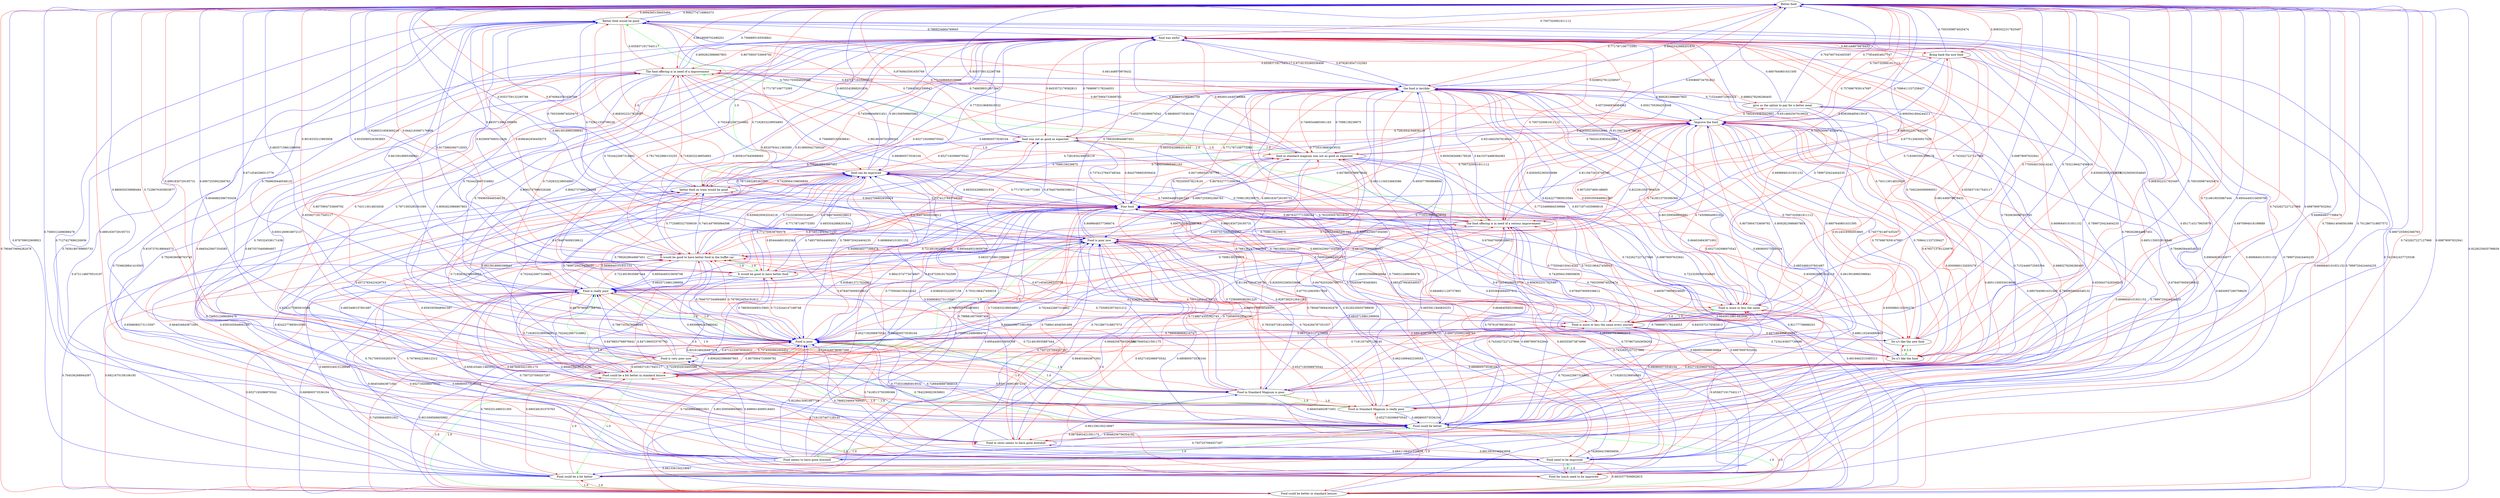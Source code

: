 digraph rawGraph {
"Better food";"Better food would be good";"Bring back the nice food";"Do n't like the new food";"Do n't like the food";"Food could be a bit better in standard leisure";"Food could be better in standard leisure";"Food could be better";"Food could be a bit better";"Food for lunch need to be improved";"Food need to be improved";"Food in Standard Magnum is really poor";"Food in Standard Magnum is poor";"Food is poor";"Food is really poor";"Food in resto seems to have gone downhill";"Food seems to have gone downhill";"Food is more or less the same every journey";"Food is more or less the same";"Food is very poor now";"Food is poor now";"Improve the food";"It would be good to have better food in the buffet car";"It would be good to have better food";"Poor food";"The food offering is in need of a serious improvement";"The food offering is in need of a improvement";"better food on train would be good";"food can be improved";"food in standard magnum was not as good as expected";"food was not as good as expected";"food was awful";"give us the option to pay for a better meal";"the food is terrible";"Better food" -> "Better food would be good" [label=0.9094365158455484] [color=red]
"Better food would be good" -> "Better food" [label=0.9062774716860373] [color=blue]
"Better food" -> "Bring back the nice food" [label=0.8083022317625497] [color=red]
"Bring back the nice food" -> "Better food" [label=0.7003309874020474] [color=blue]
"Do n't like the new food" -> "Do n't like the food" [label=1.0] [color=green]
"Do n't like the food" -> "Do n't like the new food" [label=1.0] [color=red]
"Better food" -> "Do n't like the new food" [label=0.8300629562024219] [color=red]
"Better food" -> "Do n't like the food" [label=0.8083022317625497] [color=red]
"Do n't like the new food" -> "Better food" [label=0.7223256500354845] [color=blue]
"Do n't like the food" -> "Better food" [label=0.7003309874020474] [color=blue]
"Food could be a bit better in standard leisure" -> "Food could be better in standard leisure" [label=1.0] [color=green]
"Food could be better in standard leisure" -> "Food could be better" [label=1.0] [color=green]
"Food could be a bit better in standard leisure" -> "Food could be a bit better" [label=1.0] [color=green]
"Food could be a bit better" -> "Food could be better" [label=1.0] [color=green]
"Food could be a bit better in standard leisure" -> "Food could be better" [label=1.0] [color=green]
"Food could be better in standard leisure" -> "Food could be a bit better in standard leisure" [label=1.0] [color=red]
"Food could be better in standard leisure" -> "Food could be a bit better" [label=1.0] [color=red]
"Food could be better" -> "Food could be a bit better in standard leisure" [label=1.0] [color=red]
"Food could be better" -> "Food could be better in standard leisure" [label=1.0] [color=red]
"Food could be better" -> "Food could be a bit better" [label=1.0] [color=red]
"Food could be a bit better" -> "Food could be a bit better in standard leisure" [label=1.0] [color=red]
"Food could be a bit better" -> "Food could be better in standard leisure" [label=1.0] [color=red]
"Better food" -> "Food could be a bit better in standard leisure" [label=0.7228676305853677] [color=red]
"Better food" -> "Food could be better in standard leisure" [label=0.7904670694282478] [color=red]
"Better food would be good" -> "Food could be better" [label=0.8517143179655879] [color=blue]
"Food could be a bit better in standard leisure" -> "Better food" [label=0.880650539888484] [color=blue]
"Food could be a bit better in standard leisure" -> "Better food would be good" [label=0.8046882586755438] [color=blue]
"Food could be better in standard leisure" -> "Better food" [label=0.9228235655798839] [color=blue]
"Food could be better in standard leisure" -> "Better food would be good" [label=0.7413822437725538] [color=blue]
"Food could be better" -> "Better food" [label=0.9496648377398474] [color=blue]
"Food could be better" -> "Better food would be good" [label=0.6970994018199889] [color=blue]
"Food could be a bit better" -> "Better food" [label=0.876709032608921] [color=blue]
"Food could be a bit better" -> "Better food would be good" [label=0.7656180789895733] [color=blue]
"Food for lunch need to be improved" -> "Food need to be improved" [label=1.0] [color=green]
"Food need to be improved" -> "Food for lunch need to be improved" [label=1.0] [color=red]
"Better food" -> "Food for lunch need to be improved" [label=0.7432627227127968] [color=red]
"Better food" -> "Food need to be improved" [label=0.6891830729195731] [color=red]
"Food could be better" -> "Food for lunch need to be improved" [label=0.7428564159656856] [color=red]
"Food for lunch need to be improved" -> "Better food" [label=0.69879097632941] [color=blue]
"Food need to be improved" -> "Better food" [label=0.6907255902366763] [color=blue]
"Food need to be improved" -> "Food could be a bit better in standard leisure" [label=0.7191357407128145] [color=red]
"Food need to be improved" -> "Food could be better in standard leisure" [label=0.6633377936902815] [color=red]
"Food in Standard Magnum is really poor" -> "Food in Standard Magnum is poor" [label=1.0] [color=green]
"Food in Standard Magnum is poor" -> "Food is poor" [label=1.0] [color=green]
"Food in Standard Magnum is really poor" -> "Food is really poor" [label=1.0] [color=green]
"Food is really poor" -> "Food is poor" [label=1.0] [color=green]
"Food in Standard Magnum is really poor" -> "Food is poor" [label=1.0] [color=green]
"Food in Standard Magnum is poor" -> "Food in Standard Magnum is really poor" [label=1.0] [color=red]
"Food in Standard Magnum is poor" -> "Food is really poor" [label=1.0] [color=red]
"Food is poor" -> "Food in Standard Magnum is really poor" [label=1.0] [color=red]
"Food is poor" -> "Food in Standard Magnum is poor" [label=1.0] [color=red]
"Food is poor" -> "Food is really poor" [label=1.0] [color=red]
"Food is really poor" -> "Food in Standard Magnum is really poor" [label=1.0] [color=red]
"Food is really poor" -> "Food in Standard Magnum is poor" [label=1.0] [color=red]
"Better food" -> "Food in Standard Magnum is really poor" [label=0.7432627227127968] [color=red]
"Better food" -> "Food in Standard Magnum is poor" [label=0.7214919035887444] [color=red]
"Better food would be good" -> "Food is poor" [label=0.7949659446548132] [color=blue]
"Better food would be good" -> "Food is really poor" [label=0.6615918995398941] [color=blue]
"Food could be a bit better in standard leisure" -> "Food in Standard Magnum is poor" [label=0.6501269918872137] [color=blue]
"Food could be a bit better in standard leisure" -> "Food is poor" [label=0.8092823986807803] [color=blue]
"Food could be a bit better in standard leisure" -> "Food is really poor" [label=0.7024422667316862] [color=blue]
"Food could be better in standard leisure" -> "Food is poor" [label=0.801509569605982] [color=blue]
"Food could be better in standard leisure" -> "Food is really poor" [label=0.680800573536104] [color=blue]
"Food could be better" -> "Food in Standard Magnum is really poor" [label=0.6527192096970542] [color=red]
"Food could be better" -> "Food is poor" [label=0.7735318685819532] [color=blue]
"Food could be a bit better" -> "Food is poor" [label=0.7955251496531305] [color=blue]
"Food could be a bit better" -> "Food is really poor" [label=0.664034843871001] [color=blue]
"Food for lunch need to be improved" -> "Food is poor" [label=0.801509569605982] [color=blue]
"Food for lunch need to be improved" -> "Food is really poor" [label=0.680800573536104] [color=blue]
"Food need to be improved" -> "Food is poor" [label=0.7869234664769945] [color=blue]
"Food in Standard Magnum is really poor" -> "Better food" [label=0.69879097632941] [color=blue]
"Food in Standard Magnum is really poor" -> "Food could be better" [label=0.680800573536104] [color=blue]
"Food in Standard Magnum is poor" -> "Better food" [label=0.6954449310659708] [color=blue]
"Food in Standard Magnum is poor" -> "Food could be better" [label=0.664034843871001] [color=blue]
"Food is poor" -> "Better food" [label=0.6714540286513779] [color=blue]
"Food is poor" -> "Food could be a bit better in standard leisure" [label=0.8075904733609792] [color=red]
"Food is poor" -> "Food could be better in standard leisure" [label=0.745096649931921] [color=red]
"Food is poor" -> "Food could be a bit better" [label=0.690248191070763] [color=red]
"Food is poor" -> "Food for lunch need to be improved" [label=0.745096649931921] [color=red]
"Food is really poor" -> "Better food" [label=0.6835715861299956] [color=blue]
"Food is really poor" -> "Food could be a bit better in standard leisure" [label=0.7192833238954893] [color=red]
"Food is really poor" -> "Food could be better in standard leisure" [label=0.6527192096970542] [color=red]
"Food is really poor" -> "Food for lunch need to be improved" [label=0.6527192096970542] [color=red]
"Food in resto seems to have gone downhill" -> "Food seems to have gone downhill" [label=1.0] [color=green]
"Food seems to have gone downhill" -> "Food in resto seems to have gone downhill" [label=1.0] [color=red]
"Better food" -> "Food in resto seems to have gone downhill" [label=0.7588414046581688] [color=red]
"Bring back the nice food" -> "Food seems to have gone downhill" [label=0.69940636334977] [color=blue]
"Food could be better" -> "Food in resto seems to have gone downhill" [label=0.6678493421591175] [color=red]
"Food need to be improved" -> "Food in resto seems to have gone downhill" [label=0.6813916156943858] [color=red]
"Food is poor" -> "Food in resto seems to have gone downhill" [label=0.7418515750399366] [color=red]
"Food is really poor" -> "Food in resto seems to have gone downhill" [label=0.6678493421591175] [color=red]
"Food in resto seems to have gone downhill" -> "Better food" [label=0.7012867318857572] [color=blue]
"Food in resto seems to have gone downhill" -> "Food could be better" [label=0.6948256756354192] [color=blue]
"Food in resto seems to have gone downhill" -> "Food need to be improved" [label=0.6841158451316839] [color=blue]
"Food in resto seems to have gone downhill" -> "Food is poor" [label=0.7842290823939801] [color=blue]
"Food in resto seems to have gone downhill" -> "Food is really poor" [label=0.6948256756354192] [color=blue]
"Food seems to have gone downhill" -> "Better food" [label=0.7569312496089478] [color=blue]
"Food seems to have gone downhill" -> "Better food would be good" [label=0.7127427696226936] [color=blue]
"Food seems to have gone downhill" -> "Food could be better" [label=0.7507257094557267] [color=blue]
"Food seems to have gone downhill" -> "Food could be a bit better" [label=0.661336150219067] [color=blue]
"Food seems to have gone downhill" -> "Food in Standard Magnum is poor" [label=0.661336150219067] [color=blue]
"Food seems to have gone downhill" -> "Food is poor" [label=0.8228415081667718] [color=blue]
"Food seems to have gone downhill" -> "Food is really poor" [label=0.7507257094557267] [color=blue]
"Food is more or less the same every journey" -> "Food is more or less the same" [label=1.0] [color=green]
"Food is more or less the same" -> "Food is more or less the same every journey" [label=1.0] [color=red]
"Better food" -> "Food is more or less the same every journey" [label=0.7705040150414242] [color=red]
"Better food" -> "Food is more or less the same" [label=0.7432627227127968] [color=red]
"Bring back the nice food" -> "Food is more or less the same every journey" [label=0.6558371917545117] [color=red]
"Food could be better" -> "Food is more or less the same every journey" [label=0.7192833238954893] [color=red]
"Food could be better" -> "Food is more or less the same" [label=0.6527192096970542] [color=red]
"Food need to be improved" -> "Food is more or less the same every journey" [label=0.6558371917545117] [color=red]
"Food in Standard Magnum is poor" -> "Food is more or less the same every journey" [label=0.6621699462530053] [color=red]
"Food is poor" -> "Food is more or less the same every journey" [label=0.8817363137275908] [color=red]
"Food is poor" -> "Food is more or less the same" [label=0.8453572176582813] [color=red]
"Food is really poor" -> "Food is more or less the same every journey" [label=0.7926506793493601] [color=red]
"Food is really poor" -> "Food is more or less the same" [label=0.7428564159656856] [color=red]
"Food is more or less the same every journey" -> "Better food" [label=0.7032196427456016] [color=blue]
"Food is more or less the same every journey" -> "Do n't like the new food" [label=0.6572804968184847] [color=blue]
"Food is more or less the same every journey" -> "Do n't like the food" [label=0.7234193837739488] [color=blue]
"Food is more or less the same every journey" -> "Food could be better" [label=0.7024422667316862] [color=blue]
"Food is more or less the same every journey" -> "Food is poor" [label=0.7990698968216747] [color=blue]
"Food is more or less the same every journey" -> "Food is really poor" [label=0.6851279936549557] [color=blue]
"Food is more or less the same" -> "Better food" [label=0.69879097632941] [color=blue]
"Food is more or less the same" -> "Do n't like the food" [label=0.6961102404890003] [color=blue]
"Food is more or less the same" -> "Food could be better" [label=0.680800573536104] [color=blue]
"Food is more or less the same" -> "Food is poor" [label=0.7696997178244053] [color=blue]
"Food is very poor now" -> "Food is poor now" [label=1.0] [color=green]
"Food is poor now" -> "Food is very poor now" [label=1.0] [color=red]
"Better food" -> "Food is very poor now" [label=0.6891830729195731] [color=red]
"Better food would be good" -> "Food is poor now" [label=0.6615918995398941] [color=blue]
"Food could be a bit better in standard leisure" -> "Food is poor now" [label=0.7024422667316862] [color=blue]
"Food could be better in standard leisure" -> "Food is poor now" [label=0.680800573536104] [color=blue]
"Food could be a bit better" -> "Food is poor now" [label=0.664034843871001] [color=blue]
"Food for lunch need to be improved" -> "Food is poor now" [label=0.680800573536104] [color=blue]
"Food in Standard Magnum is really poor" -> "Food is very poor now" [label=0.7289408887866018] [color=blue]
"Food in Standard Magnum is really poor" -> "Food is poor now" [label=0.7624284787351037] [color=blue]
"Food in Standard Magnum is poor" -> "Food is poor now" [label=0.728580502854256] [color=blue]
"Food is poor" -> "Food is very poor now" [label=0.7574592662404452] [color=red]
"Food in resto seems to have gone downhill" -> "Food is poor now" [label=0.6948256756354192] [color=blue]
"Food seems to have gone downhill" -> "Food is very poor now" [label=0.6990014009518403] [color=blue]
"Food seems to have gone downhill" -> "Food is poor now" [label=0.7507257094557267] [color=blue]
"Food is more or less the same every journey" -> "Food is poor now" [label=0.6851279936549557] [color=blue]
"Food is very poor now" -> "Better food" [label=0.6907255902366763] [color=blue]
"Food is very poor now" -> "Food could be a bit better in standard leisure" [label=0.6558371917545117] [color=red]
"Food is very poor now" -> "Food is poor" [label=0.8712123078392622] [color=blue]
"Food is very poor now" -> "Food is really poor" [label=0.7867333278068694] [color=blue]
"Food is very poor now" -> "Food is more or less the same every journey" [label=0.7191357407128145] [color=red]
"Food is very poor now" -> "Food is more or less the same" [label=0.6633377936902815] [color=red]
"Food is poor now" -> "Better food" [label=0.6835715861299956] [color=blue]
"Food is poor now" -> "Food could be a bit better in standard leisure" [label=0.7192833238954893] [color=red]
"Food is poor now" -> "Food could be better in standard leisure" [label=0.6527192096970542] [color=red]
"Food is poor now" -> "Food for lunch need to be improved" [label=0.6527192096970542] [color=red]
"Food is poor now" -> "Food in Standard Magnum is really poor" [label=0.7833457281420049] [color=red]
"Food is poor now" -> "Food in Standard Magnum is poor" [label=0.7148674355362745] [color=red]
"Food is poor now" -> "Food is poor" [label=0.8380453222007158] [color=blue]
"Food is poor now" -> "Food in resto seems to have gone downhill" [label=0.6678493421591175] [color=red]
"Food is poor now" -> "Food is more or less the same every journey" [label=0.7926506793493601] [color=red]
"Food is poor now" -> "Food is more or less the same" [label=0.7428564159656856] [color=red]
"Better food" -> "Improve the food" [label=0.7007320061911112] [color=red]
"Bring back the nice food" -> "Improve the food" [label=0.7096411337258427] [color=blue]
"Do n't like the new food" -> "Improve the food" [label=0.7457761487435207] [color=blue]
"Do n't like the food" -> "Improve the food" [label=0.7096411337258427] [color=blue]
"Food for lunch need to be improved" -> "Improve the food" [label=0.7899720424404235] [color=blue]
"Food need to be improved" -> "Improve the food" [label=0.7949659446548132] [color=blue]
"Food seems to have gone downhill" -> "Improve the food" [label=0.6807640801631595] [color=blue]
"Food is more or less the same every journey" -> "Improve the food" [label=0.8092823986807803] [color=blue]
"Food is more or less the same" -> "Improve the food" [label=0.801509569605982] [color=blue]
"Improve the food" -> "Better food would be good" [label=0.681448979978432] [color=red]
"Improve the food" -> "Bring back the nice food" [label=0.7576867659147697] [color=red]
"Improve the food" -> "Do n't like the new food" [label=0.8124319392053805] [color=red]
"Improve the food" -> "Do n't like the food" [label=0.7576867659147697] [color=red]
"Improve the food" -> "Food could be a bit better in standard leisure" [label=0.6765713791220976] [color=red]
"Improve the food" -> "Food could be better in standard leisure" [label=0.6500960132650278] [color=red]
"Improve the food" -> "Food for lunch need to be improved" [label=0.6696840101931152] [color=red]
"Improve the food" -> "Food in Standard Magnum is really poor" [label=0.6500960132650278] [color=red]
"Improve the food" -> "Food in resto seems to have gone downhill" [label=0.6651150033018848] [color=red]
"Improve the food" -> "Food is more or less the same every journey" [label=0.8075904733609792] [color=red]
"Improve the food" -> "Food is more or less the same" [label=0.745096649931921] [color=red]
"It would be good to have better food in the buffet car" -> "It would be good to have better food" [label=1.0] [color=green]
"It would be good to have better food" -> "It would be good to have better food in the buffet car" [label=1.0] [color=red]
"Better food" -> "It would be good to have better food in the buffet car" [label=0.9442163067176806] [color=red]
"Better food" -> "It would be good to have better food" [label=0.9018335215893958] [color=red]
"Better food would be good" -> "It would be good to have better food in the buffet car" [label=0.8396462936458375] [color=red]
"Bring back the nice food" -> "It would be good to have better food in the buffet car" [label=0.7183903591998178] [color=red]
"Do n't like the new food" -> "It would be good to have better food in the buffet car" [label=0.7001546418785721] [color=red]
"Do n't like the food" -> "It would be good to have better food in the buffet car" [label=0.7550652973431212] [color=red]
"Food could be better in standard leisure" -> "It would be good to have better food in the buffet car" [label=0.6921670158108195] [color=red]
"Food could be better" -> "It would be good to have better food in the buffet car" [label=0.8471960525767792] [color=red]
"Food could be better" -> "It would be good to have better food" [label=0.7263240786967268] [color=red]
"Food for lunch need to be improved" -> "It would be good to have better food in the buffet car" [label=0.6581634811463551] [color=red]
"Food need to be improved" -> "It would be good to have better food in the buffet car" [label=0.7678042236612312] [color=red]
"Food in Standard Magnum is poor" -> "It would be good to have better food in the buffet car" [label=0.6694208671681906] [color=red]
"Food is poor" -> "It would be good to have better food in the buffet car" [label=0.7979024054191812] [color=red]
"Food is poor" -> "It would be good to have better food" [label=0.7123244147168748] [color=red]
"Food is really poor" -> "It would be good to have better food in the buffet car" [label=0.7214919035887444] [color=red]
"Food is very poor now" -> "It would be good to have better food in the buffet car" [label=0.6679786997768793] [color=red]
"Food is poor now" -> "It would be good to have better food in the buffet car" [label=0.7214919035887444] [color=red]
"Improve the food" -> "It would be good to have better food in the buffet car" [label=0.9072507469148665] [color=red]
"Improve the food" -> "It would be good to have better food" [label=0.7418515750399366] [color=red]
"It would be good to have better food in the buffet car" -> "Better food" [label=0.9289531958369218] [color=blue]
"It would be good to have better food in the buffet car" -> "Better food would be good" [label=0.9259097690513426] [color=blue]
"It would be good to have better food in the buffet car" -> "Food could be better in standard leisure" [label=0.704536268944397] [color=blue]
"It would be good to have better food in the buffet car" -> "Food could be better" [label=0.8478853798976642] [color=blue]
"It would be good to have better food in the buffet car" -> "Food could be a bit better" [label=0.6809334915129946] [color=blue]
"It would be good to have better food in the buffet car" -> "Food need to be improved" [label=0.7617093550265376] [color=blue]
"It would be good to have better food in the buffet car" -> "Food in Standard Magnum is poor" [label=0.6939699243480042] [color=blue]
"It would be good to have better food in the buffet car" -> "Food is poor" [label=0.7846757344894965] [color=blue]
"It would be good to have better food in the buffet car" -> "Food is really poor" [label=0.6954449310659708] [color=blue]
"It would be good to have better food in the buffet car" -> "Food is poor now" [label=0.6954449310659708] [color=blue]
"It would be good to have better food in the buffet car" -> "Improve the food" [label=0.8223910507966329] [color=blue]
"It would be good to have better food" -> "Better food" [label=0.9335080526383893] [color=blue]
"It would be good to have better food" -> "Better food would be good" [label=0.9173960360715055] [color=blue]
"It would be good to have better food" -> "Food could be better" [label=0.8316146428487574] [color=blue]
"It would be good to have better food" -> "Food need to be improved" [label=0.7229352916405586] [color=blue]
"It would be good to have better food" -> "Food is poor" [label=0.7883932669315905] [color=blue]
"It would be good to have better food" -> "Food is really poor" [label=0.6835715861299956] [color=blue]
"It would be good to have better food" -> "Food is poor now" [label=0.6835715861299956] [color=blue]
"Better food would be good" -> "Poor food" [label=0.7003309874020474] [color=blue]
"Bring back the nice food" -> "Poor food" [label=0.7003309874020474] [color=blue]
"Do n't like the new food" -> "Poor food" [label=0.7223256500354845] [color=blue]
"Do n't like the food" -> "Poor food" [label=0.7003309874020474] [color=blue]
"Food could be a bit better in standard leisure" -> "Poor food" [label=0.7032196427456016] [color=blue]
"Food could be better in standard leisure" -> "Poor food" [label=0.69879097632941] [color=blue]
"Food could be better" -> "Poor food" [label=0.6835715861299956] [color=blue]
"Food could be a bit better" -> "Poor food" [label=0.6954449310659708] [color=blue]
"Food for lunch need to be improved" -> "Poor food" [label=0.69879097632941] [color=blue]
"Food need to be improved" -> "Poor food" [label=0.6907255902366763] [color=blue]
"Food in Standard Magnum is really poor" -> "Poor food" [label=0.9228235655798839] [color=blue]
"Food in Standard Magnum is poor" -> "Poor food" [label=0.9297392512641292] [color=blue]
"Food is poor" -> "Poor food" [label=0.9641574773474807] [color=blue]
"Food is really poor" -> "Poor food" [label=0.9496648377398474] [color=blue]
"Food in resto seems to have gone downhill" -> "Poor food" [label=0.7012867318857572] [color=blue]
"Food seems to have gone downhill" -> "Poor food" [label=0.7569312496089478] [color=blue]
"Food is more or less the same every journey" -> "Poor food" [label=0.7032196427456016] [color=blue]
"Food is more or less the same" -> "Poor food" [label=0.69879097632941] [color=blue]
"Food is very poor now" -> "Poor food" [label=0.9384613717024952] [color=blue]
"Food is poor now" -> "Poor food" [label=0.9496648377398474] [color=blue]
"It would be good to have better food in the buffet car" -> "Poor food" [label=0.772750638760578] [color=blue]
"It would be good to have better food" -> "Poor food" [label=0.7483756544469453] [color=blue]
"Poor food" -> "Better food would be good" [label=0.8083022317625497] [color=red]
"Poor food" -> "Bring back the nice food" [label=0.8083022317625497] [color=red]
"Poor food" -> "Do n't like the new food" [label=0.8300629562024219] [color=red]
"Poor food" -> "Do n't like the food" [label=0.8083022317625497] [color=red]
"Poor food" -> "Food could be a bit better in standard leisure" [label=0.7705040150414242] [color=red]
"Poor food" -> "Food could be better in standard leisure" [label=0.7432627227127968] [color=red]
"Poor food" -> "Food could be a bit better" [label=0.7214919035887444] [color=red]
"Poor food" -> "Food for lunch need to be improved" [label=0.7432627227127968] [color=red]
"Poor food" -> "Food need to be improved" [label=0.6891830729195731] [color=red]
"Poor food" -> "Food in Standard Magnum is really poor" [label=0.7904670694282478] [color=red]
"Poor food" -> "Food in Standard Magnum is poor" [label=0.7256089590391225] [color=red]
"Poor food" -> "Food is poor" [label=0.8197339191762599] [color=blue]
"Poor food" -> "Food in resto seems to have gone downhill" [label=0.7588414046581688] [color=red]
"Poor food" -> "Food is more or less the same every journey" [label=0.7705040150414242] [color=red]
"Poor food" -> "Food is more or less the same" [label=0.7432627227127968] [color=red]
"Poor food" -> "Improve the food" [label=0.7007320061911112] [color=red]
"Poor food" -> "It would be good to have better food in the buffet car" [label=0.8758514043477142] [color=red]
"Poor food" -> "It would be good to have better food" [label=0.854444661952343] [color=red]
"The food offering is in need of a serious improvement" -> "The food offering is in need of a improvement" [label=1.0] [color=green]
"The food offering is in need of a improvement" -> "The food offering is in need of a serious improvement" [label=1.0] [color=red]
"Better food" -> "The food offering is in need of a serious improvement" [label=0.839296485613918] [color=red]
"Better food" -> "The food offering is in need of a improvement" [label=0.8619009702489201] [color=red]
"Better food would be good" -> "The food offering is in need of a improvement" [label=0.6558371917545117] [color=red]
"Bring back the nice food" -> "The food offering is in need of a serious improvement" [label=0.6775120630917029] [color=red]
"Bring back the nice food" -> "The food offering is in need of a improvement" [label=0.6558371917545117] [color=red]
"Do n't like the food" -> "The food offering is in need of a serious improvement" [label=0.6659778959524645] [color=red]
"Food could be better" -> "The food offering is in need of a improvement" [label=0.6665425607354585] [color=red]
"Food need to be improved" -> "The food offering is in need of a serious improvement" [label=0.665555873874966] [color=red]
"Food in Standard Magnum is poor" -> "The food offering is in need of a serious improvement" [label=0.6646405852596492] [color=red]
"Food is poor" -> "The food offering is in need of a serious improvement" [label=0.8265052365033686] [color=red]
"Food is poor" -> "The food offering is in need of a improvement" [label=0.8075904733609792] [color=red]
"Food is really poor" -> "The food offering is in need of a serious improvement" [label=0.7406544865491163] [color=red]
"Food is really poor" -> "The food offering is in need of a improvement" [label=0.7192833238954893] [color=red]
"Food is very poor now" -> "The food offering is in need of a serious improvement" [label=0.6775120630917029] [color=red]
"Food is very poor now" -> "The food offering is in need of a improvement" [label=0.6558371917545117] [color=red]
"Food is poor now" -> "The food offering is in need of a serious improvement" [label=0.7406544865491163] [color=red]
"Food is poor now" -> "The food offering is in need of a improvement" [label=0.7192833238954893] [color=red]
"Improve the food" -> "The food offering is in need of a serious improvement" [label=0.8265052365033686] [color=red]
"Improve the food" -> "The food offering is in need of a improvement" [label=0.8075904733609792] [color=red]
"Poor food" -> "The food offering is in need of a serious improvement" [label=0.8676327771506344] [color=red]
"Poor food" -> "The food offering is in need of a improvement" [label=0.8619009702489201] [color=red]
"The food offering is in need of a serious improvement" -> "Better food" [label=0.9093941894244211] [color=blue]
"The food offering is in need of a serious improvement" -> "Better food would be good" [label=0.732611333799226] [color=blue]
"The food offering is in need of a serious improvement" -> "Food could be better in standard leisure" [label=0.6919462315385313] [color=blue]
"The food offering is in need of a serious improvement" -> "Food could be better" [label=0.7976187991901615] [color=blue]
"The food offering is in need of a serious improvement" -> "Food could be a bit better" [label=0.6809535688636864] [color=blue]
"The food offering is in need of a serious improvement" -> "Food need to be improved" [label=0.7578672043656203] [color=blue]
"The food offering is in need of a serious improvement" -> "Food in Standard Magnum is poor" [label=0.6655911840820251] [color=blue]
"The food offering is in need of a serious improvement" -> "Food is poor" [label=0.8119473416749745] [color=blue]
"The food offering is in need of a serious improvement" -> "Food is really poor" [label=0.7098139239975] [color=blue]
"The food offering is in need of a serious improvement" -> "Food is poor now" [label=0.7098139239975] [color=blue]
"The food offering is in need of a serious improvement" -> "Improve the food" [label=0.8119473416749745] [color=blue]
"The food offering is in need of a serious improvement" -> "Poor food" [label=0.7632050578218191] [color=blue]
"The food offering is in need of a improvement" -> "Better food" [label=0.7566895165938841] [color=blue]
"The food offering is in need of a improvement" -> "Food could be better" [label=0.6875570400894957] [color=blue]
"The food offering is in need of a improvement" -> "Food could be a bit better" [label=0.6721148079510197] [color=blue]
"The food offering is in need of a improvement" -> "Food need to be improved" [label=0.7536628841410505] [color=blue]
"The food offering is in need of a improvement" -> "Food in Standard Magnum is poor" [label=0.6501269918872137] [color=blue]
"The food offering is in need of a improvement" -> "Food is poor" [label=0.8092823986807803] [color=blue]
"The food offering is in need of a improvement" -> "Food is really poor" [label=0.7024422667316862] [color=blue]
"The food offering is in need of a improvement" -> "Food is poor now" [label=0.7024422667316862] [color=blue]
"The food offering is in need of a improvement" -> "Improve the food" [label=0.8092823986807803] [color=blue]
"The food offering is in need of a improvement" -> "Poor food" [label=0.7566895165938841] [color=blue]
"better food on train would be good" -> "Better food would be good" [label=1.0] [color=green]
"Better food would be good" -> "better food on train would be good" [label=1.0] [color=red]
"Better food" -> "better food on train would be good" [label=0.8760843591650769] [color=red]
"Food could be a bit better in standard leisure" -> "better food on train would be good" [label=0.6572783423429753] [color=blue]
"Food could be better" -> "better food on train would be good" [label=0.6593305848941587] [color=red]
"Food is poor" -> "better food on train would be good" [label=0.6696840101931152] [color=red]
"Food seems to have gone downhill" -> "better food on train would be good" [label=0.6568080273115597] [color=blue]
"Improve the food" -> "better food on train would be good" [label=0.7281654194839119] [color=red]
"It would be good to have better food in the buffet car" -> "better food on train would be good" [label=0.7401497995894598] [color=blue]
"Poor food" -> "better food on train would be good" [label=0.8443706802939424] [color=red]
"better food on train would be good" -> "Better food" [label=0.9353759132295788] [color=blue]
"better food on train would be good" -> "Food could be better" [label=0.8242277885910584] [color=blue]
"better food on train would be good" -> "Food is poor" [label=0.7899720424404235] [color=blue]
"better food on train would be good" -> "Food is really poor" [label=0.6784076009338612] [color=blue]
"better food on train would be good" -> "Food is poor now" [label=0.6784076009338612] [color=blue]
"better food on train would be good" -> "It would be good to have better food in the buffet car" [label=0.7725885327509039] [color=red]
"better food on train would be good" -> "Poor food" [label=0.7374127943748344] [color=blue]
"Better food" -> "food can be improved" [label=0.771787106773393] [color=red]
"Food could be a bit better in standard leisure" -> "food can be improved" [label=0.7024422667316862] [color=blue]
"Food could be better in standard leisure" -> "food can be improved" [label=0.680800573536104] [color=blue]
"Food could be a bit better" -> "food can be improved" [label=0.664034843871001] [color=blue]
"Food for lunch need to be improved" -> "food can be improved" [label=0.8242277885910584] [color=blue]
"Food need to be improved" -> "food can be improved" [label=0.7988816070087408] [color=blue]
"Food in Standard Magnum is really poor" -> "food can be improved" [label=0.6784076009338612] [color=blue]
"Food in Standard Magnum is poor" -> "food can be improved" [label=0.6714540286513779] [color=blue]
"Food in resto seems to have gone downhill" -> "food can be improved" [label=0.6853490107601687] [color=blue]
"Food seems to have gone downhill" -> "food can be improved" [label=0.7569312496089478] [color=blue]
"Food is more or less the same every journey" -> "food can be improved" [label=0.6875570400894957] [color=blue]
"Food is more or less the same" -> "food can be improved" [label=0.6784076009338612] [color=blue]
"Food is very poor now" -> "food can be improved" [label=0.6615918995398941] [color=blue]
"It would be good to have better food in the buffet car" -> "food can be improved" [label=0.7223256500354845] [color=blue]
"It would be good to have better food" -> "food can be improved" [label=0.6655542888201834] [color=blue]
"Poor food" -> "food can be improved" [label=0.771787106773393] [color=red]
"The food offering is in need of a serious improvement" -> "food can be improved" [label=0.7098139239975] [color=blue]
"The food offering is in need of a improvement" -> "food can be improved" [label=0.7024422667316862] [color=blue]
"food can be improved" -> "Better food" [label=0.6655542888201834] [color=blue]
"food can be improved" -> "Food could be a bit better in standard leisure" [label=0.7192833238954893] [color=red]
"food can be improved" -> "Food could be better in standard leisure" [label=0.6527192096970542] [color=red]
"food can be improved" -> "Food for lunch need to be improved" [label=0.6593305848941587] [color=red]
"food can be improved" -> "Food is poor" [label=0.7992628644667451] [color=blue]
"food can be improved" -> "Food is more or less the same every journey" [label=0.6665425607354585] [color=red]
"food can be improved" -> "Improve the food" [label=0.7735318685819532] [color=blue]
"food can be improved" -> "It would be good to have better food in the buffet car" [label=0.8300629562024219] [color=red]
"food can be improved" -> "It would be good to have better food" [label=0.771787106773393] [color=red]
"food can be improved" -> "Poor food" [label=0.6655542888201834] [color=blue]
"food can be improved" -> "The food offering is in need of a serious improvement" [label=0.7406544865491163] [color=red]
"food can be improved" -> "The food offering is in need of a improvement" [label=0.7192833238954893] [color=red]
"food can be improved" -> "better food on train would be good" [label=0.7428564159656856] [color=red]
"food in standard magnum was not as good as expected" -> "food was not as good as expected" [label=1.0] [color=green]
"food was not as good as expected" -> "food in standard magnum was not as good as expected" [label=1.0] [color=red]
"Better food" -> "food in standard magnum was not as good as expected" [label=0.9298527912258507] [color=red]
"Better food" -> "food was not as good as expected" [label=0.8760843591650769] [color=red]
"Better food would be good" -> "food in standard magnum was not as good as expected" [label=0.726643821599947] [color=red]
"Food could be better" -> "food in standard magnum was not as good as expected" [label=0.6846821129737863] [color=red]
"Food is poor" -> "food in standard magnum was not as good as expected" [label=0.7661362477680568] [color=red]
"Food is poor" -> "food was not as good as expected" [label=0.6696840101931152] [color=red]
"Food is really poor" -> "food in standard magnum was not as good as expected" [label=0.6891830729195731] [color=red]
"Food seems to have gone downhill" -> "food was not as good as expected" [label=0.6568080273115597] [color=blue]
"Food is poor now" -> "food in standard magnum was not as good as expected" [label=0.6891830729195731] [color=red]
"Improve the food" -> "food in standard magnum was not as good as expected" [label=0.7602419383042983] [color=red]
"Improve the food" -> "food was not as good as expected" [label=0.7281654194839119] [color=red]
"Poor food" -> "food in standard magnum was not as good as expected" [label=0.8676327771506344] [color=red]
"Poor food" -> "food was not as good as expected" [label=0.8443706802939424] [color=red]
"food can be improved" -> "food in standard magnum was not as good as expected" [label=0.7406544865491163] [color=red]
"food can be improved" -> "food was not as good as expected" [label=0.6527192096970542] [color=red]
"food in standard magnum was not as good as expected" -> "Better food" [label=0.930808734791822] [color=blue]
"food in standard magnum was not as good as expected" -> "Better food would be good" [label=0.7466589313871947] [color=blue]
"food in standard magnum was not as good as expected" -> "Food could be better in standard leisure" [label=0.82177738688203] [color=blue]
"food in standard magnum was not as good as expected" -> "Food could be better" [label=0.8353943694037512] [color=blue]
"food in standard magnum was not as good as expected" -> "Food could be a bit better" [label=0.6645612881482008] [color=blue]
"food in standard magnum was not as good as expected" -> "Food in Standard Magnum is poor" [label=0.6809535688636864] [color=blue]
"food in standard magnum was not as good as expected" -> "Food is poor" [label=0.7861684122494107] [color=blue]
"food in standard magnum was not as good as expected" -> "Food is really poor" [label=0.6907255902366763] [color=blue]
"food in standard magnum was not as good as expected" -> "Food is poor now" [label=0.6907255902366763] [color=blue]
"food in standard magnum was not as good as expected" -> "Improve the food" [label=0.6514602507619024] [color=blue]
"food in standard magnum was not as good as expected" -> "Poor food" [label=0.7632050578218191] [color=blue]
"food in standard magnum was not as good as expected" -> "food can be improved" [label=0.7098139239975] [color=blue]
"food was not as good as expected" -> "Better food" [label=0.9353759132295788] [color=blue]
"food was not as good as expected" -> "Better food would be good" [label=0.7051755064829399] [color=blue]
"food was not as good as expected" -> "Food could be better" [label=0.8479203284768777] [color=blue]
"food was not as good as expected" -> "Food is poor" [label=0.7899720424404235] [color=blue]
"food was not as good as expected" -> "Food is really poor" [label=0.6784076009338612] [color=blue]
"food was not as good as expected" -> "Food is poor now" [label=0.6784076009338612] [color=blue]
"food was not as good as expected" -> "Poor food" [label=0.7374127943748344] [color=blue]
"food was not as good as expected" -> "food can be improved" [label=0.680800573536104] [color=blue]
"Better food" -> "food was awful" [label=0.7007320061911112] [color=red]
"Better food would be good" -> "food was awful" [label=0.7869234664769945] [color=blue]
"Food could be a bit better in standard leisure" -> "food was awful" [label=0.7871593285361095] [color=blue]
"Food could be better in standard leisure" -> "food was awful" [label=0.7899720424404235] [color=blue]
"Food could be better" -> "food was awful" [label=0.7992628644667451] [color=blue]
"Food could be a bit better" -> "food was awful" [label=0.7920636096763745] [color=blue]
"Food for lunch need to be improved" -> "food was awful" [label=0.7899720424404235] [color=blue]
"Food need to be improved" -> "food was awful" [label=0.7949659446548132] [color=blue]
"Food in Standard Magnum is really poor" -> "food was awful" [label=0.7899720424404235] [color=blue]
"Food in Standard Magnum is poor" -> "food was awful" [label=0.7920636096763745] [color=blue]
"Food is poor" -> "food was awful" [label=0.8062737986526268] [color=blue]
"Food is really poor" -> "food was awful" [label=0.7992628644667451] [color=blue]
"Food in resto seems to have gone downhill" -> "food was awful" [label=0.765324536171436] [color=blue]
"Food seems to have gone downhill" -> "food was awful" [label=0.8197376188064573] [color=blue]
"Food is more or less the same every journey" -> "food was awful" [label=0.7871593285361095] [color=blue]
"Food is more or less the same" -> "food was awful" [label=0.7899720424404235] [color=blue]
"Food is very poor now" -> "food was awful" [label=0.7949659446548132] [color=blue]
"Food is poor now" -> "food was awful" [label=0.7992628644667451] [color=blue]
"It would be good to have better food in the buffet car" -> "food was awful" [label=0.8158909427595267] [color=blue]
"It would be good to have better food" -> "food was awful" [label=0.8059107645698065] [color=blue]
"Poor food" -> "food was awful" [label=0.7007320061911112] [color=red]
"The food offering is in need of a serious improvement" -> "food was awful" [label=0.8119473416749745] [color=blue]
"The food offering is in need of a improvement" -> "food was awful" [label=0.8092823986807803] [color=blue]
"better food on train would be good" -> "food was awful" [label=0.801509569605982] [color=blue]
"food can be improved" -> "food was awful" [label=0.7735318685819532] [color=blue]
"food in standard magnum was not as good as expected" -> "food was awful" [label=0.8086632369282759] [color=blue]
"food was not as good as expected" -> "food was awful" [label=0.7696997178244053] [color=blue]
"food was awful" -> "Bring back the nice food" [label=0.681448979978432] [color=red]
"food was awful" -> "Do n't like the new food" [label=0.7092260099990051] [color=red]
"food was awful" -> "Do n't like the food" [label=0.681448979978432] [color=red]
"food was awful" -> "Food could be a bit better in standard leisure" [label=0.743113014833028] [color=red]
"food was awful" -> "Food could be better in standard leisure" [label=0.6696840101931152] [color=red]
"food was awful" -> "Food for lunch need to be improved" [label=0.6696840101931152] [color=red]
"food was awful" -> "Food in Standard Magnum is really poor" [label=0.6696840101931152] [color=red]
"food was awful" -> "Food is poor" [label=0.8062737986526268] [color=blue]
"food was awful" -> "Food in resto seems to have gone downhill" [label=0.6651150033018848] [color=red]
"food was awful" -> "Food is more or less the same every journey" [label=0.743113014833028] [color=red]
"food was awful" -> "Food is more or less the same" [label=0.6696840101931152] [color=red]
"food was awful" -> "It would be good to have better food in the buffet car" [label=0.8520793411363585] [color=red]
"food was awful" -> "It would be good to have better food" [label=0.7817922990153255] [color=red]
"food was awful" -> "The food offering is in need of a serious improvement" [label=0.8265052365033686] [color=red]
"food was awful" -> "The food offering is in need of a improvement" [label=0.8075904733609792] [color=red]
"food was awful" -> "better food on train would be good" [label=0.745096649931921] [color=red]
"food was awful" -> "food in standard magnum was not as good as expected" [label=0.8926014449768964] [color=red]
"food was awful" -> "food was not as good as expected" [label=0.8453572176582813] [color=red]
"Better food" -> "give us the option to pay for a better meal" [label=0.779544924627747] [color=red]
"Food could be better" -> "give us the option to pay for a better meal" [label=0.6880278206280405] [color=red]
"Improve the food" -> "give us the option to pay for a better meal" [label=0.7602419383042983] [color=red]
"give us the option to pay for a better meal" -> "Better food" [label=0.7047607543405587] [color=blue]
"give us the option to pay for a better meal" -> "Food could be better" [label=0.7152446072565354] [color=blue]
"give us the option to pay for a better meal" -> "Food could be a bit better" [label=0.6830957280708629] [color=blue]
"give us the option to pay for a better meal" -> "Food need to be improved" [label=0.6556437429268515] [color=blue]
"give us the option to pay for a better meal" -> "Food is poor" [label=0.6807640801631595] [color=blue]
"give us the option to pay for a better meal" -> "Improve the food" [label=0.6514602507619024] [color=blue]
"give us the option to pay for a better meal" -> "food was awful" [label=0.6807640801631595] [color=blue]
"Better food" -> "the food is terrible" [label=0.771787106773393] [color=red]
"Food could be a bit better in standard leisure" -> "the food is terrible" [label=0.6875570400894957] [color=blue]
"Food could be better in standard leisure" -> "the food is terrible" [label=0.6784076009338612] [color=blue]
"Food could be a bit better" -> "the food is terrible" [label=0.6714540286513779] [color=blue]
"Food for lunch need to be improved" -> "the food is terrible" [label=0.6784076009338612] [color=blue]
"Food need to be improved" -> "the food is terrible" [label=0.6615918995398941] [color=blue]
"Food in Standard Magnum is really poor" -> "the food is terrible" [label=0.680800573536104] [color=blue]
"Food in Standard Magnum is poor" -> "the food is terrible" [label=0.664034843871001] [color=blue]
"Food in resto seems to have gone downhill" -> "the food is terrible" [label=0.6853490107601687] [color=blue]
"Food seems to have gone downhill" -> "the food is terrible" [label=0.7569312496089478] [color=blue]
"Food is more or less the same every journey" -> "the food is terrible" [label=0.8371871635969019] [color=blue]
"Food is more or less the same" -> "the food is terrible" [label=0.8242277885910584] [color=blue]
"Improve the food" -> "the food is terrible" [label=0.6572946934084942] [color=red]
"It would be good to have better food in the buffet car" -> "the food is terrible" [label=0.8478853798976642] [color=blue]
"It would be good to have better food" -> "the food is terrible" [label=0.693077809868894] [color=blue]
"Poor food" -> "the food is terrible" [label=0.771787106773393] [color=red]
"The food offering is in need of a serious improvement" -> "the food is terrible" [label=0.8415374488384383] [color=blue]
"The food offering is in need of a improvement" -> "the food is terrible" [label=0.8371871635969019] [color=blue]
"better food on train would be good" -> "the food is terrible" [label=0.680800573536104] [color=blue]
"food in standard magnum was not as good as expected" -> "the food is terrible" [label=0.7098139239975] [color=blue]
"food was not as good as expected" -> "the food is terrible" [label=0.680800573536104] [color=blue]
"food was awful" -> "the food is terrible" [label=0.6718155260536406] [color=blue]
"give us the option to pay for a better meal" -> "the food is terrible" [label=0.7152446072565354] [color=blue]
"the food is terrible" -> "Better food" [label=0.6655542888201834] [color=blue]
"the food is terrible" -> "Do n't like the new food" [label=0.7007320061911112] [color=red]
"the food is terrible" -> "Food could be a bit better in standard leisure" [label=0.6665425607354585] [color=red]
"the food is terrible" -> "Food in Standard Magnum is really poor" [label=0.6527192096970542] [color=red]
"the food is terrible" -> "Food is poor" [label=0.7735318685819532] [color=blue]
"the food is terrible" -> "Food is more or less the same every journey" [label=0.7723496684539966] [color=red]
"the food is terrible" -> "Food is more or less the same" [label=0.6593305848941587] [color=red]
"the food is terrible" -> "Improve the food" [label=0.6501705364252048] [color=blue]
"the food is terrible" -> "It would be good to have better food in the buffet car" [label=0.8471960525767792] [color=red]
"the food is terrible" -> "It would be good to have better food" [label=0.6911134533683586] [color=red]
"the food is terrible" -> "Poor food" [label=0.6655542888201834] [color=blue]
"the food is terrible" -> "The food offering is in need of a serious improvement" [label=0.8050382698178528] [color=red]
"the food is terrible" -> "The food offering is in need of a improvement" [label=0.7723496684539966] [color=red]
"the food is terrible" -> "better food on train would be good" [label=0.6527192096970542] [color=red]
"the food is terrible" -> "food in standard magnum was not as good as expected" [label=0.7406544865491163] [color=red]
"the food is terrible" -> "food was not as good as expected" [label=0.6527192096970542] [color=red]
"the food is terrible" -> "food was awful" [label=0.8792819547152583] [color=blue]
"the food is terrible" -> "give us the option to pay for a better meal" [label=0.6880278206280405] [color=red]
}